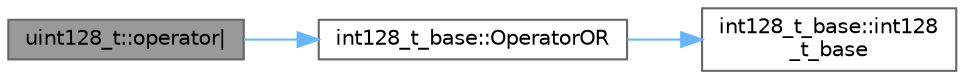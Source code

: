 digraph "uint128_t::operator|"
{
 // LATEX_PDF_SIZE
  bgcolor="transparent";
  edge [fontname=Helvetica,fontsize=10,labelfontname=Helvetica,labelfontsize=10];
  node [fontname=Helvetica,fontsize=10,shape=box,height=0.2,width=0.4];
  rankdir="LR";
  Node1 [id="Node000001",label="uint128_t::operator\|",height=0.2,width=0.4,color="gray40", fillcolor="grey60", style="filled", fontcolor="black",tooltip=" "];
  Node1 -> Node2 [id="edge1_Node000001_Node000002",color="steelblue1",style="solid",tooltip=" "];
  Node2 [id="Node000002",label="int128_t_base::OperatorOR",height=0.2,width=0.4,color="grey40", fillcolor="white", style="filled",URL="$structint128__t__base.html#a0afe5cc317d423db67f09f93f2592915",tooltip=" "];
  Node2 -> Node3 [id="edge2_Node000002_Node000003",color="steelblue1",style="solid",tooltip=" "];
  Node3 [id="Node000003",label="int128_t_base::int128\l_t_base",height=0.2,width=0.4,color="grey40", fillcolor="white", style="filled",URL="$structint128__t__base.html#ad1727391125a7d161dd925eff092dbf7",tooltip=" "];
}
